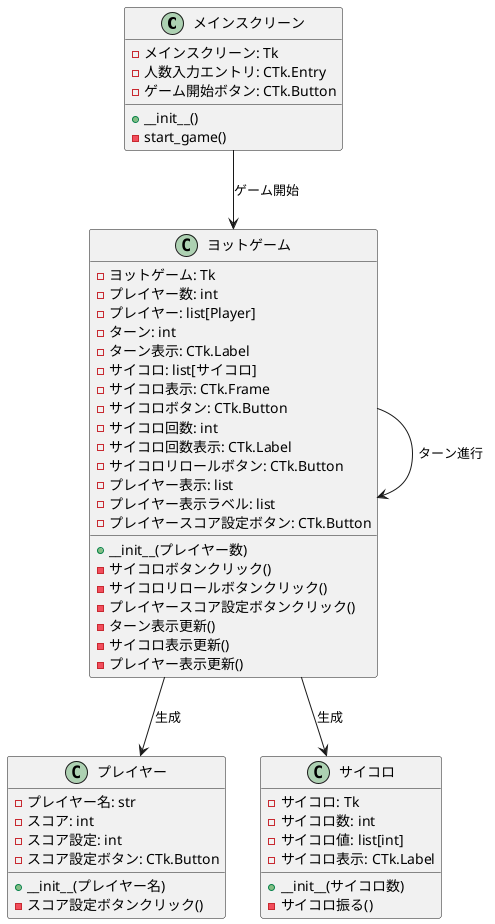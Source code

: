 @startuml ヨットゲーム クラス図

class メインスクリーン {
    - メインスクリーン: Tk
    - 人数入力エントリ: CTk.Entry
    - ゲーム開始ボタン: CTk.Button

    + __init__()
    - start_game()
}

class ヨットゲーム {
    - ヨットゲーム: Tk
    - プレイヤー数: int
    - プレイヤー: list[Player]
    - ターン: int
    - ターン表示: CTk.Label
    - サイコロ: list[サイコロ]
    - サイコロ表示: CTk.Frame
    - サイコロボタン: CTk.Button
    - サイコロ回数: int
    - サイコロ回数表示: CTk.Label
    - サイコロリロールボタン: CTk.Button
    - プレイヤー表示: list
    - プレイヤー表示ラベル: list
    - プレイヤースコア設定ボタン: CTk.Button

    + __init__(プレイヤー数)
    - サイコロボタンクリック()
    - サイコロリロールボタンクリック()
    - プレイヤースコア設定ボタンクリック()
    - ターン表示更新()
    - サイコロ表示更新()
    - プレイヤー表示更新()
}

class プレイヤー {
    - プレイヤー名: str
    - スコア: int
    - スコア設定: int
    - スコア設定ボタン: CTk.Button

    + __init__(プレイヤー名)
    - スコア設定ボタンクリック()
}

class サイコロ {
    - サイコロ: Tk
    - サイコロ数: int
    - サイコロ値: list[int]
    - サイコロ表示: CTk.Label

    + __init__(サイコロ数)
    - サイコロ振る()
}

メインスクリーン --> ヨットゲーム: ゲーム開始
ヨットゲーム --> プレイヤー: 生成
ヨットゲーム --> サイコロ: 生成
ヨットゲーム --> ヨットゲーム: ターン進行

@enduml